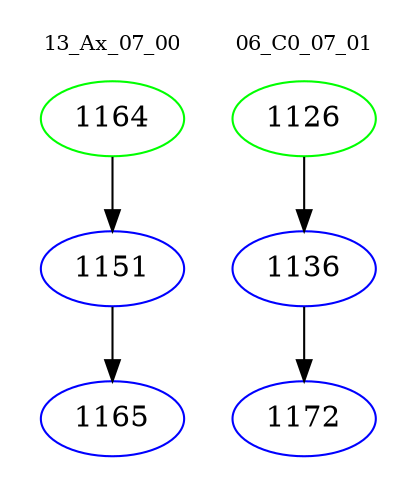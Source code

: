 digraph{
subgraph cluster_0 {
color = white
label = "13_Ax_07_00";
fontsize=10;
T0_1164 [label="1164", color="green"]
T0_1164 -> T0_1151 [color="black"]
T0_1151 [label="1151", color="blue"]
T0_1151 -> T0_1165 [color="black"]
T0_1165 [label="1165", color="blue"]
}
subgraph cluster_1 {
color = white
label = "06_C0_07_01";
fontsize=10;
T1_1126 [label="1126", color="green"]
T1_1126 -> T1_1136 [color="black"]
T1_1136 [label="1136", color="blue"]
T1_1136 -> T1_1172 [color="black"]
T1_1172 [label="1172", color="blue"]
}
}

